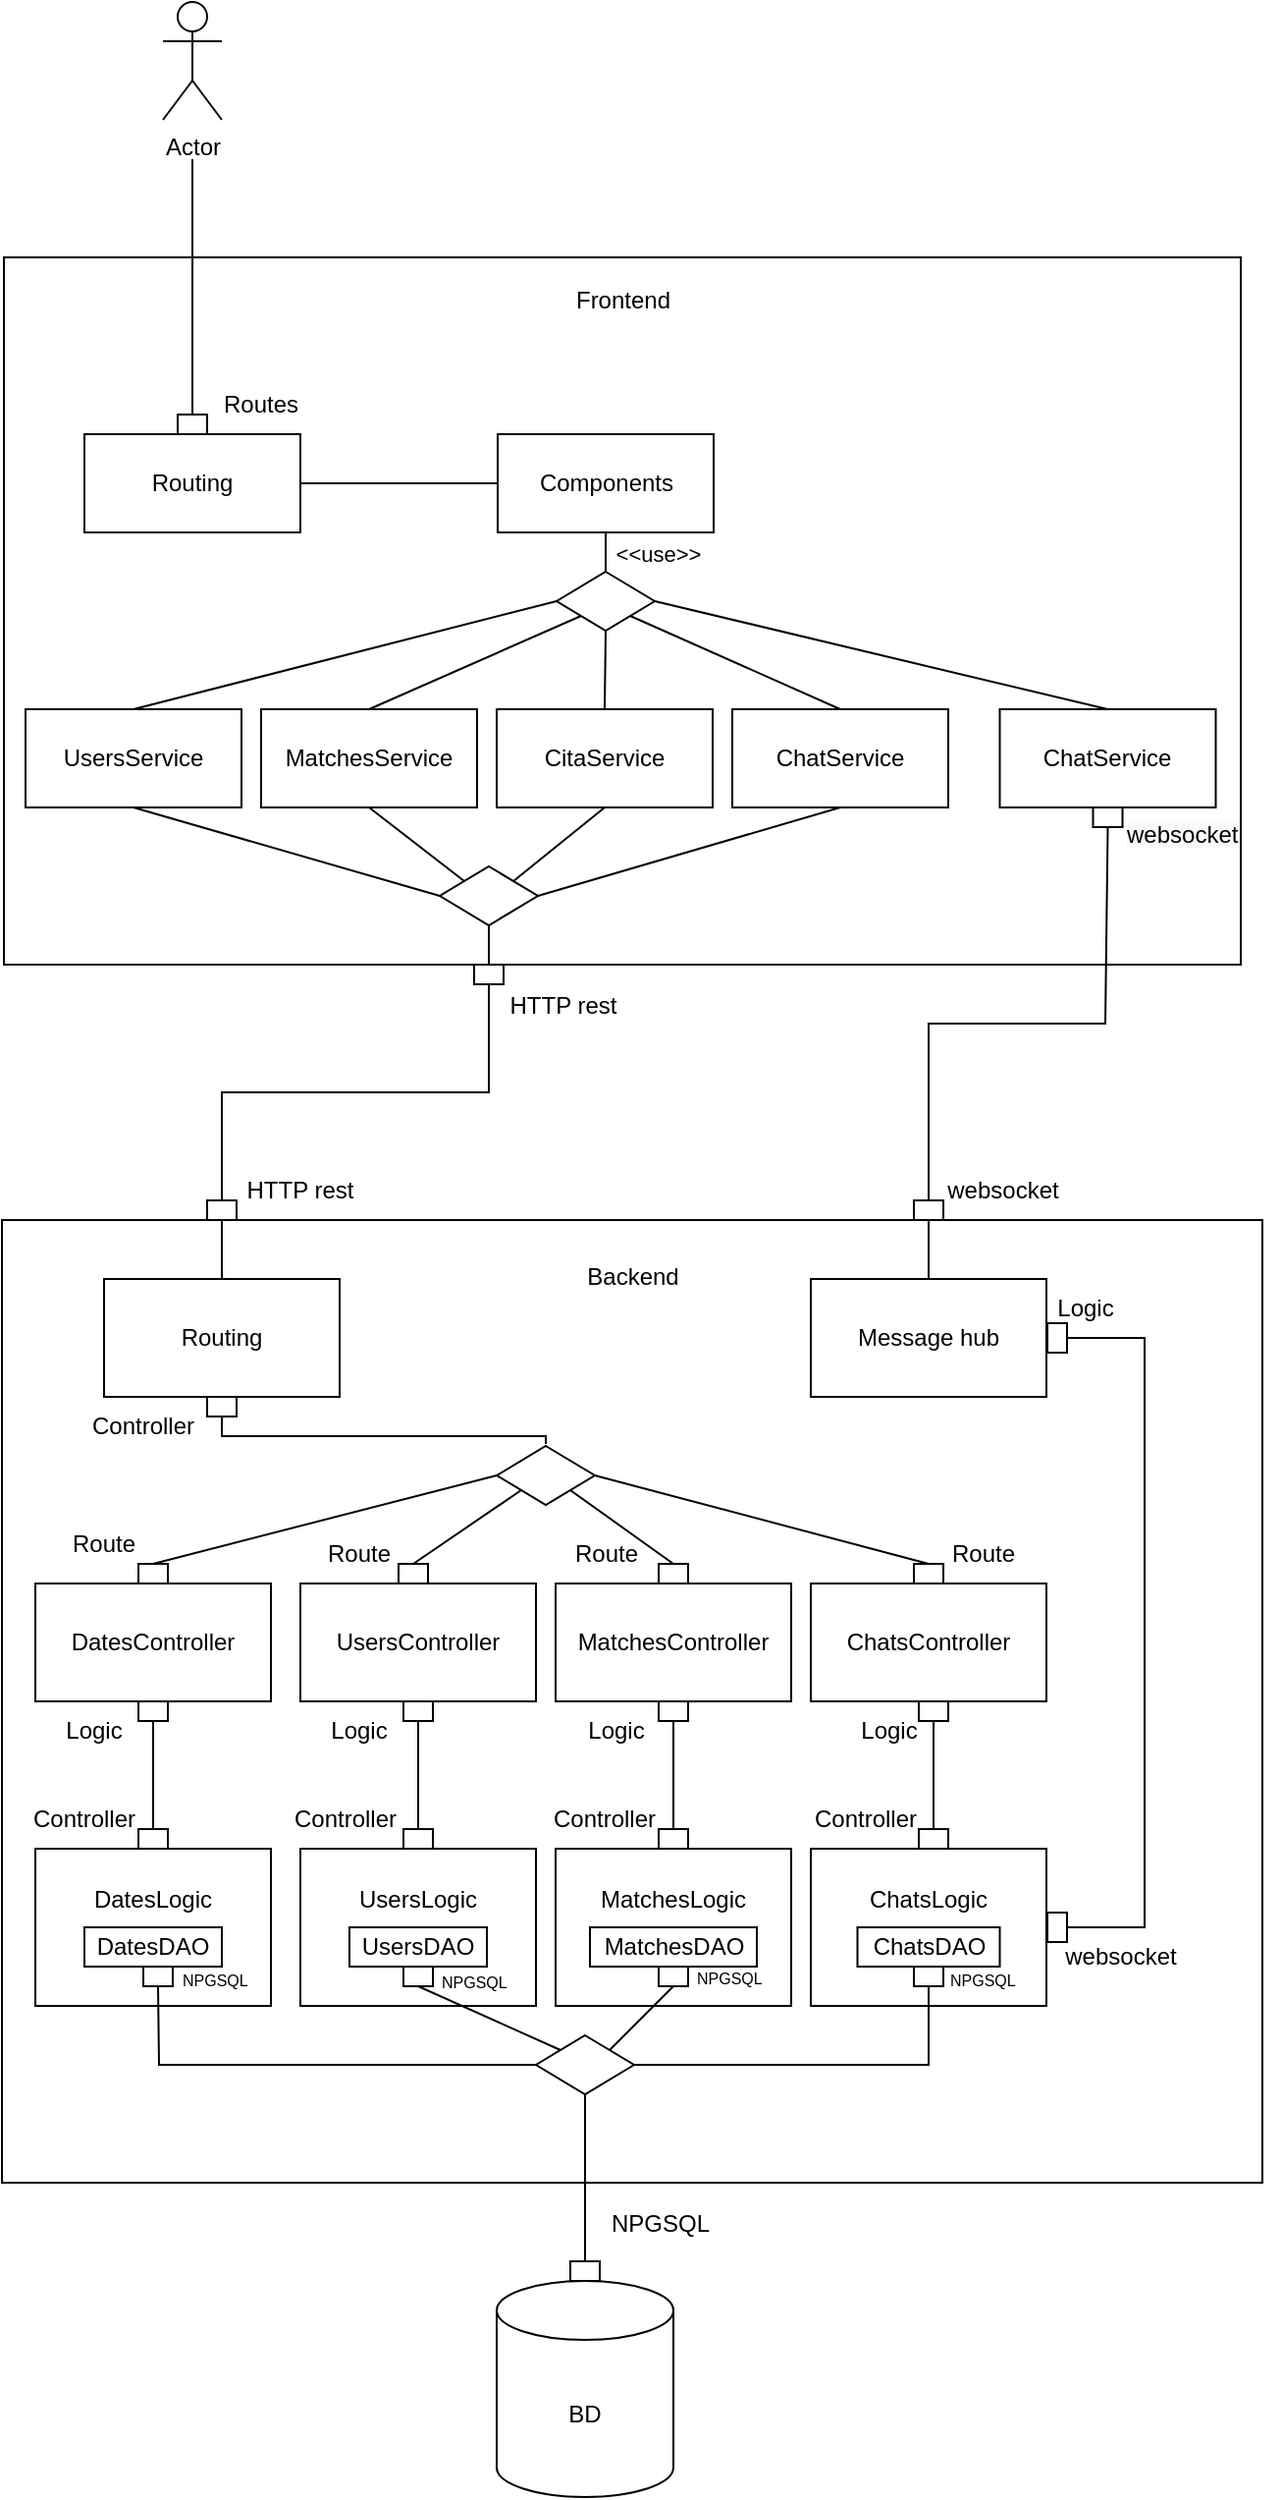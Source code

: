 <mxfile version="17.4.6" type="google"><diagram id="PUWHEjP9y9AV_EEe-SGt" name="Page-1"><mxGraphModel grid="1" page="1" gridSize="10" guides="1" tooltips="1" connect="1" arrows="1" fold="1" pageScale="1" pageWidth="827" pageHeight="1169" math="0" shadow="0"><root><mxCell id="0"/><mxCell id="1" parent="0"/><mxCell id="z2Ba59Gs9ii1Df-LkNch-4" value="Frontend&lt;br&gt;&lt;br&gt;&lt;br&gt;&lt;br&gt;&lt;br&gt;&lt;br&gt;&lt;br&gt;&lt;br&gt;&lt;br&gt;&lt;br&gt;&lt;br&gt;&lt;br&gt;&lt;br&gt;&lt;br&gt;&lt;br&gt;&lt;br&gt;&lt;br&gt;&lt;br&gt;&lt;br&gt;&lt;br&gt;&lt;br&gt;&lt;br&gt;&lt;br&gt;" style="html=1;" vertex="1" parent="1"><mxGeometry x="99" y="40" width="630" height="360" as="geometry"/></mxCell><mxCell id="z2Ba59Gs9ii1Df-LkNch-2" value="Backend&lt;br&gt;&lt;br&gt;&lt;br&gt;&lt;br&gt;&lt;br&gt;&lt;br&gt;&lt;br&gt;&lt;br&gt;&lt;br&gt;&lt;br&gt;&lt;br&gt;&lt;br&gt;&lt;br&gt;&lt;br&gt;&lt;br&gt;&lt;br&gt;&lt;br&gt;&lt;br&gt;&lt;br&gt;&lt;br&gt;&lt;br&gt;&lt;br&gt;&lt;br&gt;&lt;br&gt;&lt;br&gt;&lt;br&gt;&lt;br&gt;&lt;br&gt;&lt;br&gt;&lt;br&gt;&lt;br&gt;" style="html=1;" vertex="1" parent="1"><mxGeometry x="98" y="530" width="642" height="490" as="geometry"/></mxCell><mxCell id="z2Ba59Gs9ii1Df-LkNch-5" value="DatesController" style="rounded=0;whiteSpace=wrap;html=1;" vertex="1" parent="1"><mxGeometry x="115" y="715" width="120" height="60" as="geometry"/></mxCell><mxCell id="z2Ba59Gs9ii1Df-LkNch-6" value="UsersController" style="rounded=0;whiteSpace=wrap;html=1;" vertex="1" parent="1"><mxGeometry x="250" y="715" width="120" height="60" as="geometry"/></mxCell><mxCell id="z2Ba59Gs9ii1Df-LkNch-7" value="MatchesController" style="rounded=0;whiteSpace=wrap;html=1;" vertex="1" parent="1"><mxGeometry x="380" y="715" width="120" height="60" as="geometry"/></mxCell><mxCell id="z2Ba59Gs9ii1Df-LkNch-8" value="ChatsController" style="rounded=0;whiteSpace=wrap;html=1;" vertex="1" parent="1"><mxGeometry x="510" y="715" width="120" height="60" as="geometry"/></mxCell><mxCell id="YJ-FNMbuZk4QOOz9-t6E-5" style="edgeStyle=orthogonalEdgeStyle;rounded=0;orthogonalLoop=1;jettySize=auto;html=1;exitX=0.5;exitY=0;exitDx=0;exitDy=0;entryX=0.5;entryY=1;entryDx=0;entryDy=0;endArrow=none;endFill=0;" edge="1" parent="1"><mxGeometry relative="1" as="geometry"><mxPoint x="375" y="644" as="sourcePoint"/><mxPoint x="210" y="629" as="targetPoint"/><Array as="points"><mxPoint x="375" y="640"/><mxPoint x="210" y="640"/></Array></mxGeometry></mxCell><mxCell id="z2Ba59Gs9ii1Df-LkNch-9" value="" style="rhombus;whiteSpace=wrap;html=1;" vertex="1" parent="1"><mxGeometry x="350" y="645" width="50" height="30" as="geometry"/></mxCell><mxCell id="z2Ba59Gs9ii1Df-LkNch-10" value="Routing" style="rounded=0;whiteSpace=wrap;html=1;" vertex="1" parent="1"><mxGeometry x="150" y="560" width="120" height="60" as="geometry"/></mxCell><mxCell id="z2Ba59Gs9ii1Df-LkNch-11" value="" style="endArrow=none;html=1;rounded=0;entryX=0.5;entryY=0;entryDx=0;entryDy=0;" edge="1" parent="1" target="z2Ba59Gs9ii1Df-LkNch-10"><mxGeometry width="50" height="50" relative="1" as="geometry"><mxPoint x="210" y="560" as="sourcePoint"/><mxPoint x="160" y="690" as="targetPoint"/></mxGeometry></mxCell><mxCell id="z2Ba59Gs9ii1Df-LkNch-13" value="" style="endArrow=none;html=1;rounded=0;exitX=0;exitY=0.5;exitDx=0;exitDy=0;entryX=0.5;entryY=0;entryDx=0;entryDy=0;startArrow=none;" edge="1" parent="1" source="YJ-FNMbuZk4QOOz9-t6E-6" target="z2Ba59Gs9ii1Df-LkNch-5"><mxGeometry width="50" height="50" relative="1" as="geometry"><mxPoint x="210" y="690" as="sourcePoint"/><mxPoint x="260" y="640" as="targetPoint"/></mxGeometry></mxCell><mxCell id="z2Ba59Gs9ii1Df-LkNch-14" value="" style="endArrow=none;html=1;rounded=0;entryX=0;entryY=1;entryDx=0;entryDy=0;exitX=0.5;exitY=0;exitDx=0;exitDy=0;startArrow=none;" edge="1" parent="1" source="YJ-FNMbuZk4QOOz9-t6E-8" target="z2Ba59Gs9ii1Df-LkNch-9"><mxGeometry width="50" height="50" relative="1" as="geometry"><mxPoint x="210" y="690" as="sourcePoint"/><mxPoint x="260" y="640" as="targetPoint"/></mxGeometry></mxCell><mxCell id="z2Ba59Gs9ii1Df-LkNch-15" value="" style="endArrow=none;html=1;rounded=0;exitX=1;exitY=1;exitDx=0;exitDy=0;entryX=0.5;entryY=0;entryDx=0;entryDy=0;startArrow=none;" edge="1" parent="1" source="YJ-FNMbuZk4QOOz9-t6E-10" target="z2Ba59Gs9ii1Df-LkNch-7"><mxGeometry width="50" height="50" relative="1" as="geometry"><mxPoint x="210" y="690" as="sourcePoint"/><mxPoint x="260" y="640" as="targetPoint"/></mxGeometry></mxCell><mxCell id="z2Ba59Gs9ii1Df-LkNch-16" value="" style="endArrow=none;html=1;rounded=0;exitX=1;exitY=0.5;exitDx=0;exitDy=0;entryX=0.5;entryY=0;entryDx=0;entryDy=0;startArrow=none;" edge="1" parent="1" source="YJ-FNMbuZk4QOOz9-t6E-12" target="z2Ba59Gs9ii1Df-LkNch-8"><mxGeometry width="50" height="50" relative="1" as="geometry"><mxPoint x="220" y="685" as="sourcePoint"/><mxPoint x="440" y="725" as="targetPoint"/></mxGeometry></mxCell><mxCell id="z2Ba59Gs9ii1Df-LkNch-17" value="DatesLogic&lt;br&gt;&lt;br&gt;&lt;br&gt;" style="rounded=0;whiteSpace=wrap;html=1;" vertex="1" parent="1"><mxGeometry x="115" y="850" width="120" height="80" as="geometry"/></mxCell><mxCell id="z2Ba59Gs9ii1Df-LkNch-18" value="UsersLogic&lt;br&gt;&lt;br&gt;&lt;br&gt;" style="rounded=0;whiteSpace=wrap;html=1;" vertex="1" parent="1"><mxGeometry x="250" y="850" width="120" height="80" as="geometry"/></mxCell><mxCell id="z2Ba59Gs9ii1Df-LkNch-19" value="MatchesLogic&lt;br&gt;&lt;br&gt;&lt;br&gt;" style="rounded=0;whiteSpace=wrap;html=1;" vertex="1" parent="1"><mxGeometry x="380" y="850" width="120" height="80" as="geometry"/></mxCell><mxCell id="z2Ba59Gs9ii1Df-LkNch-20" value="ChatsLogic&lt;br&gt;&lt;br&gt;&lt;br&gt;" style="rounded=0;whiteSpace=wrap;html=1;" vertex="1" parent="1"><mxGeometry x="510" y="850" width="120" height="80" as="geometry"/></mxCell><mxCell id="z2Ba59Gs9ii1Df-LkNch-21" value="" style="endArrow=none;html=1;rounded=0;exitX=0.5;exitY=1;exitDx=0;exitDy=0;entryX=0.5;entryY=0;entryDx=0;entryDy=0;startArrow=none;" edge="1" parent="1" source="YJ-FNMbuZk4QOOz9-t6E-22" target="z2Ba59Gs9ii1Df-LkNch-17"><mxGeometry width="50" height="50" relative="1" as="geometry"><mxPoint x="450" y="800" as="sourcePoint"/><mxPoint x="500" y="750" as="targetPoint"/></mxGeometry></mxCell><mxCell id="z2Ba59Gs9ii1Df-LkNch-22" value="" style="endArrow=none;html=1;rounded=0;exitX=0.5;exitY=1;exitDx=0;exitDy=0;entryX=0.5;entryY=0;entryDx=0;entryDy=0;startArrow=none;" edge="1" parent="1" source="YJ-FNMbuZk4QOOz9-t6E-24" target="z2Ba59Gs9ii1Df-LkNch-18"><mxGeometry width="50" height="50" relative="1" as="geometry"><mxPoint x="180" y="785" as="sourcePoint"/><mxPoint x="180" y="880" as="targetPoint"/></mxGeometry></mxCell><mxCell id="z2Ba59Gs9ii1Df-LkNch-24" value="" style="endArrow=none;html=1;rounded=0;exitX=0.5;exitY=1;exitDx=0;exitDy=0;entryX=0.5;entryY=0;entryDx=0;entryDy=0;startArrow=none;" edge="1" parent="1" source="YJ-FNMbuZk4QOOz9-t6E-26" target="z2Ba59Gs9ii1Df-LkNch-19"><mxGeometry width="50" height="50" relative="1" as="geometry"><mxPoint x="310" y="785" as="sourcePoint"/><mxPoint x="310" y="880" as="targetPoint"/></mxGeometry></mxCell><mxCell id="z2Ba59Gs9ii1Df-LkNch-25" value="" style="endArrow=none;html=1;rounded=0;exitX=0.5;exitY=1;exitDx=0;exitDy=0;entryX=0.5;entryY=0;entryDx=0;entryDy=0;startArrow=none;" edge="1" parent="1" source="YJ-FNMbuZk4QOOz9-t6E-30" target="z2Ba59Gs9ii1Df-LkNch-20"><mxGeometry width="50" height="50" relative="1" as="geometry"><mxPoint x="440" y="785" as="sourcePoint"/><mxPoint x="440" y="880" as="targetPoint"/></mxGeometry></mxCell><mxCell id="z2Ba59Gs9ii1Df-LkNch-26" value="BD" style="shape=cylinder3;whiteSpace=wrap;html=1;boundedLbl=1;backgroundOutline=1;size=15;" vertex="1" parent="1"><mxGeometry x="350" y="1070" width="90" height="110" as="geometry"/></mxCell><mxCell id="z2Ba59Gs9ii1Df-LkNch-30" value="" style="endArrow=none;html=1;rounded=0;entryX=0.5;entryY=1;entryDx=0;entryDy=0;exitX=0;exitY=0.5;exitDx=0;exitDy=0;startArrow=none;" edge="1" parent="1" source="F4ws8XUPcWC3uvdD_z5C-2" target="z2Ba59Gs9ii1Df-LkNch-36"><mxGeometry width="50" height="50" relative="1" as="geometry"><mxPoint x="395" y="980" as="sourcePoint"/><mxPoint x="400" y="970" as="targetPoint"/><Array as="points"/></mxGeometry></mxCell><mxCell id="z2Ba59Gs9ii1Df-LkNch-31" value="" style="endArrow=none;html=1;rounded=0;exitX=0.5;exitY=1;exitDx=0;exitDy=0;entryX=0;entryY=0;entryDx=0;entryDy=0;startArrow=none;" edge="1" parent="1" source="F4ws8XUPcWC3uvdD_z5C-4" target="z2Ba59Gs9ii1Df-LkNch-44"><mxGeometry width="50" height="50" relative="1" as="geometry"><mxPoint x="350" y="1050" as="sourcePoint"/><mxPoint x="310" y="960" as="targetPoint"/></mxGeometry></mxCell><mxCell id="z2Ba59Gs9ii1Df-LkNch-32" value="" style="endArrow=none;html=1;rounded=0;exitX=0.5;exitY=1;exitDx=0;exitDy=0;startArrow=none;" edge="1" parent="1" source="F4ws8XUPcWC3uvdD_z5C-8"><mxGeometry width="50" height="50" relative="1" as="geometry"><mxPoint x="320" y="920" as="sourcePoint"/><mxPoint x="395" y="960" as="targetPoint"/><Array as="points"><mxPoint x="570" y="960"/><mxPoint x="395" y="960"/></Array></mxGeometry></mxCell><mxCell id="z2Ba59Gs9ii1Df-LkNch-33" value="" style="endArrow=none;html=1;rounded=0;exitX=0.5;exitY=1;exitDx=0;exitDy=0;entryX=1;entryY=0;entryDx=0;entryDy=0;startArrow=none;" edge="1" parent="1" source="F4ws8XUPcWC3uvdD_z5C-6" target="z2Ba59Gs9ii1Df-LkNch-44"><mxGeometry width="50" height="50" relative="1" as="geometry"><mxPoint x="320" y="920" as="sourcePoint"/><mxPoint x="440" y="960" as="targetPoint"/></mxGeometry></mxCell><mxCell id="z2Ba59Gs9ii1Df-LkNch-34" value="NPGSQL" style="text;strokeColor=none;fillColor=none;align=left;verticalAlign=middle;spacingLeft=4;spacingRight=4;overflow=hidden;points=[[0,0.5],[1,0.5]];portConstraint=eastwest;rotatable=0;" vertex="1" parent="1"><mxGeometry x="402.5" y="1025" width="65" height="30" as="geometry"/></mxCell><mxCell id="z2Ba59Gs9ii1Df-LkNch-35" value="HTTP rest" style="text;html=1;strokeColor=none;fillColor=none;align=center;verticalAlign=middle;whiteSpace=wrap;rounded=0;" vertex="1" parent="1"><mxGeometry x="220" y="500" width="60" height="30" as="geometry"/></mxCell><mxCell id="z2Ba59Gs9ii1Df-LkNch-36" value="DatesDAO" style="rounded=0;whiteSpace=wrap;html=1;" vertex="1" parent="1"><mxGeometry x="140" y="890" width="70" height="20" as="geometry"/></mxCell><mxCell id="z2Ba59Gs9ii1Df-LkNch-37" value="UsersDAO" style="rounded=0;whiteSpace=wrap;html=1;" vertex="1" parent="1"><mxGeometry x="275" y="890" width="70" height="20" as="geometry"/></mxCell><mxCell id="z2Ba59Gs9ii1Df-LkNch-38" value="MatchesDAO" style="rounded=0;whiteSpace=wrap;html=1;" vertex="1" parent="1"><mxGeometry x="397.5" y="890" width="85" height="20" as="geometry"/></mxCell><mxCell id="z2Ba59Gs9ii1Df-LkNch-39" value="ChatsDAO" style="rounded=0;whiteSpace=wrap;html=1;" vertex="1" parent="1"><mxGeometry x="533.75" y="890" width="72.5" height="20" as="geometry"/></mxCell><mxCell id="z2Ba59Gs9ii1Df-LkNch-44" value="" style="rhombus;whiteSpace=wrap;html=1;" vertex="1" parent="1"><mxGeometry x="370" y="945" width="50" height="30" as="geometry"/></mxCell><mxCell id="YJ-FNMbuZk4QOOz9-t6E-1" value="" style="rounded=0;whiteSpace=wrap;html=1;" vertex="1" parent="1"><mxGeometry x="202.5" y="620" width="15" height="10" as="geometry"/></mxCell><mxCell id="z2Ba59Gs9ii1Df-LkNch-41" value="Message hub" style="rounded=0;whiteSpace=wrap;html=1;" vertex="1" parent="1"><mxGeometry x="510" y="560" width="120" height="60" as="geometry"/></mxCell><mxCell id="YJ-FNMbuZk4QOOz9-t6E-7" value="" style="endArrow=none;html=1;rounded=0;exitX=0;exitY=0.5;exitDx=0;exitDy=0;entryX=0.5;entryY=0;entryDx=0;entryDy=0;" edge="1" parent="1" source="z2Ba59Gs9ii1Df-LkNch-9" target="YJ-FNMbuZk4QOOz9-t6E-6"><mxGeometry width="50" height="50" relative="1" as="geometry"><mxPoint x="185" y="660" as="sourcePoint"/><mxPoint x="175" y="715" as="targetPoint"/></mxGeometry></mxCell><mxCell id="YJ-FNMbuZk4QOOz9-t6E-32" style="edgeStyle=orthogonalEdgeStyle;rounded=0;orthogonalLoop=1;jettySize=auto;html=1;exitX=1;exitY=0.5;exitDx=0;exitDy=0;endArrow=none;endFill=0;entryX=0.5;entryY=0;entryDx=0;entryDy=0;startArrow=none;" edge="1" parent="1" source="F4ws8XUPcWC3uvdD_z5C-10" target="YJ-FNMbuZk4QOOz9-t6E-33"><mxGeometry relative="1" as="geometry"><mxPoint x="470" y="840" as="targetPoint"/><Array as="points"><mxPoint x="680" y="590"/><mxPoint x="680" y="890"/></Array></mxGeometry></mxCell><mxCell id="YJ-FNMbuZk4QOOz9-t6E-8" value="" style="rounded=0;whiteSpace=wrap;html=1;" vertex="1" parent="1"><mxGeometry x="300" y="705" width="15" height="10" as="geometry"/></mxCell><mxCell id="YJ-FNMbuZk4QOOz9-t6E-9" value="" style="endArrow=none;html=1;rounded=0;entryX=0.5;entryY=1;entryDx=0;entryDy=0;exitX=0.5;exitY=0;exitDx=0;exitDy=0;" edge="1" parent="1" source="z2Ba59Gs9ii1Df-LkNch-6" target="YJ-FNMbuZk4QOOz9-t6E-8"><mxGeometry width="50" height="50" relative="1" as="geometry"><mxPoint x="310" y="715" as="sourcePoint"/><mxPoint x="210" y="675" as="targetPoint"/></mxGeometry></mxCell><mxCell id="YJ-FNMbuZk4QOOz9-t6E-6" value="" style="rounded=0;whiteSpace=wrap;html=1;" vertex="1" parent="1"><mxGeometry x="167.5" y="705" width="15" height="10" as="geometry"/></mxCell><mxCell id="YJ-FNMbuZk4QOOz9-t6E-11" value="" style="endArrow=none;html=1;rounded=0;exitX=1;exitY=1;exitDx=0;exitDy=0;entryX=0.5;entryY=0;entryDx=0;entryDy=0;" edge="1" parent="1" source="z2Ba59Gs9ii1Df-LkNch-9" target="YJ-FNMbuZk4QOOz9-t6E-10"><mxGeometry width="50" height="50" relative="1" as="geometry"><mxPoint x="222.5" y="667.5" as="sourcePoint"/><mxPoint x="440" y="715" as="targetPoint"/></mxGeometry></mxCell><mxCell id="YJ-FNMbuZk4QOOz9-t6E-12" value="" style="rounded=0;whiteSpace=wrap;html=1;" vertex="1" parent="1"><mxGeometry x="562.5" y="705" width="15" height="10" as="geometry"/></mxCell><mxCell id="YJ-FNMbuZk4QOOz9-t6E-13" value="" style="endArrow=none;html=1;rounded=0;exitX=1;exitY=0.5;exitDx=0;exitDy=0;entryX=0.5;entryY=0;entryDx=0;entryDy=0;" edge="1" parent="1" source="z2Ba59Gs9ii1Df-LkNch-9" target="YJ-FNMbuZk4QOOz9-t6E-12"><mxGeometry width="50" height="50" relative="1" as="geometry"><mxPoint x="235" y="660" as="sourcePoint"/><mxPoint x="570" y="715" as="targetPoint"/></mxGeometry></mxCell><mxCell id="YJ-FNMbuZk4QOOz9-t6E-10" value="" style="rounded=0;whiteSpace=wrap;html=1;" vertex="1" parent="1"><mxGeometry x="432.5" y="705" width="15" height="10" as="geometry"/></mxCell><mxCell id="YJ-FNMbuZk4QOOz9-t6E-14" value="" style="rounded=0;whiteSpace=wrap;html=1;" vertex="1" parent="1"><mxGeometry x="167.5" y="775" width="15" height="10" as="geometry"/></mxCell><mxCell id="YJ-FNMbuZk4QOOz9-t6E-15" value="" style="endArrow=none;html=1;rounded=0;exitX=0.5;exitY=1;exitDx=0;exitDy=0;entryX=0.5;entryY=0;entryDx=0;entryDy=0;" edge="1" parent="1" source="z2Ba59Gs9ii1Df-LkNch-5" target="YJ-FNMbuZk4QOOz9-t6E-14"><mxGeometry width="50" height="50" relative="1" as="geometry"><mxPoint x="175" y="775" as="sourcePoint"/><mxPoint x="175" y="850" as="targetPoint"/></mxGeometry></mxCell><mxCell id="YJ-FNMbuZk4QOOz9-t6E-16" value="" style="rounded=0;whiteSpace=wrap;html=1;" vertex="1" parent="1"><mxGeometry x="302.5" y="775" width="15" height="10" as="geometry"/></mxCell><mxCell id="YJ-FNMbuZk4QOOz9-t6E-17" value="" style="endArrow=none;html=1;rounded=0;exitX=0.5;exitY=1;exitDx=0;exitDy=0;entryX=0.5;entryY=0;entryDx=0;entryDy=0;" edge="1" parent="1" source="z2Ba59Gs9ii1Df-LkNch-6" target="YJ-FNMbuZk4QOOz9-t6E-16"><mxGeometry width="50" height="50" relative="1" as="geometry"><mxPoint x="310" y="775" as="sourcePoint"/><mxPoint x="310" y="850" as="targetPoint"/></mxGeometry></mxCell><mxCell id="YJ-FNMbuZk4QOOz9-t6E-18" value="" style="rounded=0;whiteSpace=wrap;html=1;" vertex="1" parent="1"><mxGeometry x="432.5" y="775" width="15" height="10" as="geometry"/></mxCell><mxCell id="YJ-FNMbuZk4QOOz9-t6E-19" value="" style="endArrow=none;html=1;rounded=0;exitX=0.5;exitY=1;exitDx=0;exitDy=0;entryX=0.5;entryY=0;entryDx=0;entryDy=0;" edge="1" parent="1" source="z2Ba59Gs9ii1Df-LkNch-7" target="YJ-FNMbuZk4QOOz9-t6E-18"><mxGeometry width="50" height="50" relative="1" as="geometry"><mxPoint x="440" y="775" as="sourcePoint"/><mxPoint x="440" y="850" as="targetPoint"/></mxGeometry></mxCell><mxCell id="YJ-FNMbuZk4QOOz9-t6E-20" value="" style="rounded=0;whiteSpace=wrap;html=1;" vertex="1" parent="1"><mxGeometry x="565" y="775" width="15" height="10" as="geometry"/></mxCell><mxCell id="YJ-FNMbuZk4QOOz9-t6E-21" value="" style="endArrow=none;html=1;rounded=0;exitX=0.5;exitY=1;exitDx=0;exitDy=0;entryX=0.5;entryY=0;entryDx=0;entryDy=0;" edge="1" parent="1" source="z2Ba59Gs9ii1Df-LkNch-8" target="YJ-FNMbuZk4QOOz9-t6E-20"><mxGeometry width="50" height="50" relative="1" as="geometry"><mxPoint x="570" y="775" as="sourcePoint"/><mxPoint x="570" y="850" as="targetPoint"/></mxGeometry></mxCell><mxCell id="YJ-FNMbuZk4QOOz9-t6E-26" value="" style="rounded=0;whiteSpace=wrap;html=1;" vertex="1" parent="1"><mxGeometry x="432.5" y="840" width="15" height="10" as="geometry"/></mxCell><mxCell id="YJ-FNMbuZk4QOOz9-t6E-24" value="" style="rounded=0;whiteSpace=wrap;html=1;" vertex="1" parent="1"><mxGeometry x="302.5" y="840" width="15" height="10" as="geometry"/></mxCell><mxCell id="YJ-FNMbuZk4QOOz9-t6E-25" value="" style="endArrow=none;html=1;rounded=0;exitX=0.5;exitY=1;exitDx=0;exitDy=0;entryX=0.5;entryY=0;entryDx=0;entryDy=0;startArrow=none;" edge="1" parent="1" source="YJ-FNMbuZk4QOOz9-t6E-16" target="YJ-FNMbuZk4QOOz9-t6E-24"><mxGeometry width="50" height="50" relative="1" as="geometry"><mxPoint x="310" y="785" as="sourcePoint"/><mxPoint x="310" y="850" as="targetPoint"/></mxGeometry></mxCell><mxCell id="YJ-FNMbuZk4QOOz9-t6E-29" value="" style="endArrow=none;html=1;rounded=0;exitX=0.5;exitY=1;exitDx=0;exitDy=0;entryX=0.5;entryY=0;entryDx=0;entryDy=0;startArrow=none;" edge="1" parent="1" source="YJ-FNMbuZk4QOOz9-t6E-18" target="YJ-FNMbuZk4QOOz9-t6E-26"><mxGeometry width="50" height="50" relative="1" as="geometry"><mxPoint x="440" y="785" as="sourcePoint"/><mxPoint x="440" y="850" as="targetPoint"/></mxGeometry></mxCell><mxCell id="YJ-FNMbuZk4QOOz9-t6E-30" value="" style="rounded=0;whiteSpace=wrap;html=1;" vertex="1" parent="1"><mxGeometry x="565" y="840" width="15" height="10" as="geometry"/></mxCell><mxCell id="YJ-FNMbuZk4QOOz9-t6E-31" value="" style="endArrow=none;html=1;rounded=0;exitX=0.5;exitY=1;exitDx=0;exitDy=0;entryX=0.5;entryY=0;entryDx=0;entryDy=0;startArrow=none;" edge="1" parent="1" source="YJ-FNMbuZk4QOOz9-t6E-20" target="YJ-FNMbuZk4QOOz9-t6E-30"><mxGeometry width="50" height="50" relative="1" as="geometry"><mxPoint x="570" y="785" as="sourcePoint"/><mxPoint x="570" y="850" as="targetPoint"/></mxGeometry></mxCell><mxCell id="YJ-FNMbuZk4QOOz9-t6E-22" value="" style="rounded=0;whiteSpace=wrap;html=1;" vertex="1" parent="1"><mxGeometry x="167.5" y="840" width="15" height="10" as="geometry"/></mxCell><mxCell id="v0YQll6XvFo8WBB_S5Jj-10" style="edgeStyle=orthogonalEdgeStyle;rounded=0;orthogonalLoop=1;jettySize=auto;html=1;exitX=0.5;exitY=1;exitDx=0;exitDy=0;entryX=0.5;entryY=0;entryDx=0;entryDy=0;entryPerimeter=0;endArrow=none;endFill=0;startArrow=none;" edge="1" parent="1" source="F4ws8XUPcWC3uvdD_z5C-13" target="z2Ba59Gs9ii1Df-LkNch-26"><mxGeometry relative="1" as="geometry"><Array as="points"/></mxGeometry></mxCell><mxCell id="YJ-FNMbuZk4QOOz9-t6E-33" value="" style="rounded=0;whiteSpace=wrap;html=1;rotation=90;" vertex="1" parent="1"><mxGeometry x="628" y="885" width="15" height="10" as="geometry"/></mxCell><mxCell id="z2Ba59Gs9ii1Df-LkNch-43" value="" style="endArrow=none;html=1;rounded=0;entryX=0.5;entryY=0;entryDx=0;entryDy=0;exitX=0.5;exitY=1;exitDx=0;exitDy=0;startArrow=none;" edge="1" parent="1" source="F4ws8XUPcWC3uvdD_z5C-18" target="z2Ba59Gs9ii1Df-LkNch-41"><mxGeometry width="50" height="50" relative="1" as="geometry"><mxPoint x="570" y="420" as="sourcePoint"/><mxPoint x="220" y="440" as="targetPoint"/></mxGeometry></mxCell><mxCell id="v0YQll6XvFo8WBB_S5Jj-9" style="edgeStyle=orthogonalEdgeStyle;rounded=0;orthogonalLoop=1;jettySize=auto;html=1;exitX=0.5;exitY=1;exitDx=0;exitDy=0;entryX=0.5;entryY=0;entryDx=0;entryDy=0;endArrow=none;endFill=0;" edge="1" parent="1" source="z2Ba59Gs9ii1Df-LkNch-44" target="F4ws8XUPcWC3uvdD_z5C-13"><mxGeometry relative="1" as="geometry"><mxPoint x="395" y="1020" as="targetPoint"/></mxGeometry></mxCell><mxCell id="YJ-FNMbuZk4QOOz9-t6E-23" value="" style="endArrow=none;html=1;rounded=0;exitX=0.5;exitY=1;exitDx=0;exitDy=0;entryX=0.5;entryY=0;entryDx=0;entryDy=0;startArrow=none;" edge="1" parent="1" source="YJ-FNMbuZk4QOOz9-t6E-14" target="YJ-FNMbuZk4QOOz9-t6E-22"><mxGeometry width="50" height="50" relative="1" as="geometry"><mxPoint x="175" y="785" as="sourcePoint"/><mxPoint x="175" y="850" as="targetPoint"/></mxGeometry></mxCell><mxCell id="z2Ba59Gs9ii1Df-LkNch-49" value="websocket" style="text;html=1;strokeColor=none;fillColor=none;align=center;verticalAlign=middle;whiteSpace=wrap;rounded=0;" vertex="1" parent="1"><mxGeometry x="577.5" y="500" width="60" height="30" as="geometry"/></mxCell><mxCell id="F4ws8XUPcWC3uvdD_z5C-2" value="" style="rounded=0;whiteSpace=wrap;html=1;" vertex="1" parent="1"><mxGeometry x="170" y="910" width="15" height="10" as="geometry"/></mxCell><mxCell id="z2Ba59Gs9ii1Df-LkNch-51" value="ChatService" style="rounded=0;whiteSpace=wrap;html=1;" vertex="1" parent="1"><mxGeometry x="606.25" y="270" width="110" height="50" as="geometry"/></mxCell><mxCell id="F4ws8XUPcWC3uvdD_z5C-3" value="" style="endArrow=none;html=1;rounded=0;entryX=0.5;entryY=1;entryDx=0;entryDy=0;exitX=0;exitY=0.5;exitDx=0;exitDy=0;" edge="1" parent="1" source="z2Ba59Gs9ii1Df-LkNch-44" target="F4ws8XUPcWC3uvdD_z5C-2"><mxGeometry width="50" height="50" relative="1" as="geometry"><mxPoint x="370" y="960" as="sourcePoint"/><mxPoint x="175" y="910" as="targetPoint"/><Array as="points"><mxPoint x="340" y="960"/><mxPoint x="178" y="960"/></Array></mxGeometry></mxCell><mxCell id="z2Ba59Gs9ii1Df-LkNch-52" value="UsersService" style="rounded=0;whiteSpace=wrap;html=1;" vertex="1" parent="1"><mxGeometry x="110" y="270" width="110" height="50" as="geometry"/></mxCell><mxCell id="F4ws8XUPcWC3uvdD_z5C-4" value="" style="rounded=0;whiteSpace=wrap;html=1;" vertex="1" parent="1"><mxGeometry x="302.5" y="910" width="15" height="10" as="geometry"/></mxCell><mxCell id="F4ws8XUPcWC3uvdD_z5C-5" value="" style="endArrow=none;html=1;rounded=0;exitX=0.5;exitY=1;exitDx=0;exitDy=0;entryX=0;entryY=0;entryDx=0;entryDy=0;" edge="1" parent="1" source="z2Ba59Gs9ii1Df-LkNch-37" target="F4ws8XUPcWC3uvdD_z5C-4"><mxGeometry width="50" height="50" relative="1" as="geometry"><mxPoint x="310" y="910" as="sourcePoint"/><mxPoint x="382.5" y="952.5" as="targetPoint"/></mxGeometry></mxCell><mxCell id="F4ws8XUPcWC3uvdD_z5C-6" value="" style="rounded=0;whiteSpace=wrap;html=1;" vertex="1" parent="1"><mxGeometry x="432.5" y="910" width="15" height="10" as="geometry"/></mxCell><mxCell id="F4ws8XUPcWC3uvdD_z5C-7" value="" style="endArrow=none;html=1;rounded=0;exitX=0.5;exitY=1;exitDx=0;exitDy=0;entryX=1;entryY=0;entryDx=0;entryDy=0;" edge="1" parent="1" source="z2Ba59Gs9ii1Df-LkNch-38" target="F4ws8XUPcWC3uvdD_z5C-6"><mxGeometry width="50" height="50" relative="1" as="geometry"><mxPoint x="440" y="910" as="sourcePoint"/><mxPoint x="407.5" y="952.5" as="targetPoint"/></mxGeometry></mxCell><mxCell id="F4ws8XUPcWC3uvdD_z5C-8" value="" style="rounded=0;whiteSpace=wrap;html=1;" vertex="1" parent="1"><mxGeometry x="562.5" y="910" width="15" height="10" as="geometry"/></mxCell><mxCell id="F4ws8XUPcWC3uvdD_z5C-9" value="" style="endArrow=none;html=1;rounded=0;exitX=0.5;exitY=1;exitDx=0;exitDy=0;" edge="1" parent="1" source="z2Ba59Gs9ii1Df-LkNch-39" target="F4ws8XUPcWC3uvdD_z5C-8"><mxGeometry width="50" height="50" relative="1" as="geometry"><mxPoint x="570" y="910" as="sourcePoint"/><mxPoint x="395" y="960" as="targetPoint"/><Array as="points"/></mxGeometry></mxCell><mxCell id="F4ws8XUPcWC3uvdD_z5C-10" value="" style="rounded=0;whiteSpace=wrap;html=1;rotation=-90;" vertex="1" parent="1"><mxGeometry x="628" y="585" width="15" height="10" as="geometry"/></mxCell><mxCell id="F4ws8XUPcWC3uvdD_z5C-12" value="" style="edgeStyle=orthogonalEdgeStyle;rounded=0;orthogonalLoop=1;jettySize=auto;html=1;exitX=1;exitY=0.5;exitDx=0;exitDy=0;endArrow=none;endFill=0;entryX=0.5;entryY=0;entryDx=0;entryDy=0;" edge="1" parent="1" source="z2Ba59Gs9ii1Df-LkNch-41" target="F4ws8XUPcWC3uvdD_z5C-10"><mxGeometry relative="1" as="geometry"><mxPoint x="640.5" y="890" as="targetPoint"/><Array as="points"/><mxPoint x="630" y="590" as="sourcePoint"/></mxGeometry></mxCell><mxCell id="F4ws8XUPcWC3uvdD_z5C-13" value="" style="rounded=0;whiteSpace=wrap;html=1;" vertex="1" parent="1"><mxGeometry x="387.5" y="1060" width="15" height="10" as="geometry"/></mxCell><mxCell id="F4ws8XUPcWC3uvdD_z5C-14" value="" style="edgeStyle=orthogonalEdgeStyle;rounded=0;orthogonalLoop=1;jettySize=auto;html=1;exitX=0.5;exitY=1;exitDx=0;exitDy=0;entryX=0.5;entryY=0;entryDx=0;entryDy=0;entryPerimeter=0;endArrow=none;endFill=0;" edge="1" parent="1" target="F4ws8XUPcWC3uvdD_z5C-13"><mxGeometry relative="1" as="geometry"><Array as="points"/><mxPoint x="395" y="1030" as="sourcePoint"/><mxPoint x="395" y="1070" as="targetPoint"/></mxGeometry></mxCell><mxCell id="F4ws8XUPcWC3uvdD_z5C-27" style="edgeStyle=orthogonalEdgeStyle;rounded=0;orthogonalLoop=1;jettySize=auto;html=1;exitX=0.5;exitY=0;exitDx=0;exitDy=0;entryX=0.5;entryY=1;entryDx=0;entryDy=0;endArrow=none;endFill=0;" edge="1" parent="1" source="F4ws8XUPcWC3uvdD_z5C-16" target="v0YQll6XvFo8WBB_S5Jj-12"><mxGeometry relative="1" as="geometry"/></mxCell><mxCell id="F4ws8XUPcWC3uvdD_z5C-16" value="" style="rounded=0;whiteSpace=wrap;html=1;" vertex="1" parent="1"><mxGeometry x="202.5" y="520" width="15" height="10" as="geometry"/></mxCell><mxCell id="F4ws8XUPcWC3uvdD_z5C-17" value="" style="endArrow=none;html=1;rounded=0;exitX=0.5;exitY=0;exitDx=0;exitDy=0;" edge="1" parent="1" source="z2Ba59Gs9ii1Df-LkNch-10" target="F4ws8XUPcWC3uvdD_z5C-16"><mxGeometry width="50" height="50" relative="1" as="geometry"><mxPoint x="210" y="560" as="sourcePoint"/><mxPoint x="210" y="430" as="targetPoint"/></mxGeometry></mxCell><mxCell id="F4ws8XUPcWC3uvdD_z5C-18" value="" style="rounded=0;whiteSpace=wrap;html=1;" vertex="1" parent="1"><mxGeometry x="562.5" y="520" width="15" height="10" as="geometry"/></mxCell><mxCell id="F4ws8XUPcWC3uvdD_z5C-19" value="" style="endArrow=none;html=1;rounded=0;entryX=0.5;entryY=0;entryDx=0;entryDy=0;exitX=0.5;exitY=1;exitDx=0;exitDy=0;startArrow=none;" edge="1" parent="1" source="F4ws8XUPcWC3uvdD_z5C-20" target="F4ws8XUPcWC3uvdD_z5C-18"><mxGeometry width="50" height="50" relative="1" as="geometry"><mxPoint x="570" y="320" as="sourcePoint"/><mxPoint x="570" y="560" as="targetPoint"/><Array as="points"><mxPoint x="660" y="430"/><mxPoint x="570" y="430"/></Array></mxGeometry></mxCell><mxCell id="F4ws8XUPcWC3uvdD_z5C-20" value="" style="rounded=0;whiteSpace=wrap;html=1;" vertex="1" parent="1"><mxGeometry x="653.75" y="320" width="15" height="10" as="geometry"/></mxCell><mxCell id="F4ws8XUPcWC3uvdD_z5C-21" value="" style="endArrow=none;html=1;rounded=0;entryX=0.5;entryY=0;entryDx=0;entryDy=0;exitX=0.5;exitY=1;exitDx=0;exitDy=0;" edge="1" parent="1" source="z2Ba59Gs9ii1Df-LkNch-51" target="F4ws8XUPcWC3uvdD_z5C-20"><mxGeometry width="50" height="50" relative="1" as="geometry"><mxPoint x="570" y="320" as="sourcePoint"/><mxPoint x="570" y="520" as="targetPoint"/></mxGeometry></mxCell><mxCell id="z2Ba59Gs9ii1Df-LkNch-57" value="Routing" style="rounded=0;whiteSpace=wrap;html=1;" vertex="1" parent="1"><mxGeometry x="140" y="130" width="110" height="50" as="geometry"/></mxCell><mxCell id="z2Ba59Gs9ii1Df-LkNch-60" value="Actor" style="shape=umlActor;verticalLabelPosition=bottom;verticalAlign=top;html=1;outlineConnect=0;" vertex="1" parent="1"><mxGeometry x="180" y="-90" width="30" height="60" as="geometry"/></mxCell><mxCell id="F4ws8XUPcWC3uvdD_z5C-23" value="" style="endArrow=none;html=1;rounded=0;exitX=0.5;exitY=0;exitDx=0;exitDy=0;startArrow=none;" edge="1" parent="1" source="z2Ba59Gs9ii1Df-LkNch-58"><mxGeometry width="50" height="50" relative="1" as="geometry"><mxPoint x="195" y="130" as="sourcePoint"/><mxPoint x="195" y="-10" as="targetPoint"/></mxGeometry></mxCell><mxCell id="z2Ba59Gs9ii1Df-LkNch-62" value="" style="endArrow=none;html=1;rounded=0;exitX=1;exitY=0.5;exitDx=0;exitDy=0;entryX=0;entryY=0.5;entryDx=0;entryDy=0;" edge="1" parent="1" source="z2Ba59Gs9ii1Df-LkNch-57" target="z2Ba59Gs9ii1Df-LkNch-64"><mxGeometry width="50" height="50" relative="1" as="geometry"><mxPoint x="310" y="170" as="sourcePoint"/><mxPoint x="287.5" y="155" as="targetPoint"/></mxGeometry></mxCell><mxCell id="z2Ba59Gs9ii1Df-LkNch-64" value="Components" style="rounded=0;whiteSpace=wrap;html=1;" vertex="1" parent="1"><mxGeometry x="350.5" y="130" width="110" height="50" as="geometry"/></mxCell><mxCell id="F4ws8XUPcWC3uvdD_z5C-24" value="" style="endArrow=none;html=1;rounded=0;exitX=0.5;exitY=0;exitDx=0;exitDy=0;" edge="1" parent="1" source="z2Ba59Gs9ii1Df-LkNch-57" target="z2Ba59Gs9ii1Df-LkNch-58"><mxGeometry width="50" height="50" relative="1" as="geometry"><mxPoint x="195" y="130" as="sourcePoint"/><mxPoint x="195" y="-10" as="targetPoint"/></mxGeometry></mxCell><mxCell id="z2Ba59Gs9ii1Df-LkNch-58" value="" style="rounded=0;whiteSpace=wrap;html=1;" vertex="1" parent="1"><mxGeometry x="187.5" y="120" width="15" height="10" as="geometry"/></mxCell><mxCell id="z2Ba59Gs9ii1Df-LkNch-65" value="MatchesService" style="rounded=0;whiteSpace=wrap;html=1;" vertex="1" parent="1"><mxGeometry x="230" y="270" width="110" height="50" as="geometry"/></mxCell><mxCell id="z2Ba59Gs9ii1Df-LkNch-66" value="ChatService" style="rounded=0;whiteSpace=wrap;html=1;" vertex="1" parent="1"><mxGeometry x="470" y="270" width="110" height="50" as="geometry"/></mxCell><mxCell id="z2Ba59Gs9ii1Df-LkNch-67" value="CitaService" style="rounded=0;whiteSpace=wrap;html=1;" vertex="1" parent="1"><mxGeometry x="350" y="270" width="110" height="50" as="geometry"/></mxCell><mxCell id="z2Ba59Gs9ii1Df-LkNch-68" value="" style="rhombus;whiteSpace=wrap;html=1;" vertex="1" parent="1"><mxGeometry x="321" y="350" width="50" height="30" as="geometry"/></mxCell><mxCell id="z2Ba59Gs9ii1Df-LkNch-69" value="" style="endArrow=none;html=1;rounded=0;exitX=0.5;exitY=1;exitDx=0;exitDy=0;entryX=0;entryY=0;entryDx=0;entryDy=0;" edge="1" parent="1" source="z2Ba59Gs9ii1Df-LkNch-65" target="z2Ba59Gs9ii1Df-LkNch-68"><mxGeometry width="50" height="50" relative="1" as="geometry"><mxPoint x="350" y="320" as="sourcePoint"/><mxPoint x="400" y="270" as="targetPoint"/></mxGeometry></mxCell><mxCell id="v0YQll6XvFo8WBB_S5Jj-12" value="" style="rounded=0;whiteSpace=wrap;html=1;" vertex="1" parent="1"><mxGeometry x="338.5" y="400" width="15" height="10" as="geometry"/></mxCell><mxCell id="z2Ba59Gs9ii1Df-LkNch-70" value="" style="endArrow=none;html=1;rounded=0;exitX=0.5;exitY=1;exitDx=0;exitDy=0;entryX=1;entryY=0;entryDx=0;entryDy=0;" edge="1" parent="1" source="z2Ba59Gs9ii1Df-LkNch-67" target="z2Ba59Gs9ii1Df-LkNch-68"><mxGeometry width="50" height="50" relative="1" as="geometry"><mxPoint x="350" y="320" as="sourcePoint"/><mxPoint x="400" y="270" as="targetPoint"/></mxGeometry></mxCell><mxCell id="z2Ba59Gs9ii1Df-LkNch-71" value="" style="endArrow=none;html=1;rounded=0;entryX=0.5;entryY=1;entryDx=0;entryDy=0;exitX=1;exitY=0.5;exitDx=0;exitDy=0;" edge="1" parent="1" source="z2Ba59Gs9ii1Df-LkNch-68" target="z2Ba59Gs9ii1Df-LkNch-66"><mxGeometry width="50" height="50" relative="1" as="geometry"><mxPoint x="350" y="320" as="sourcePoint"/><mxPoint x="400" y="270" as="targetPoint"/></mxGeometry></mxCell><mxCell id="z2Ba59Gs9ii1Df-LkNch-72" value="" style="endArrow=none;html=1;rounded=0;exitX=0;exitY=0.5;exitDx=0;exitDy=0;entryX=0.5;entryY=1;entryDx=0;entryDy=0;" edge="1" parent="1" source="z2Ba59Gs9ii1Df-LkNch-68" target="z2Ba59Gs9ii1Df-LkNch-52"><mxGeometry width="50" height="50" relative="1" as="geometry"><mxPoint x="350" y="320" as="sourcePoint"/><mxPoint x="400" y="270" as="targetPoint"/></mxGeometry></mxCell><mxCell id="z2Ba59Gs9ii1Df-LkNch-73" value="" style="endArrow=none;html=1;rounded=0;exitX=0.5;exitY=1;exitDx=0;exitDy=0;entryX=0.5;entryY=0;entryDx=0;entryDy=0;" edge="1" parent="1" source="z2Ba59Gs9ii1Df-LkNch-68" target="v0YQll6XvFo8WBB_S5Jj-12"><mxGeometry width="50" height="50" relative="1" as="geometry"><mxPoint x="350" y="320" as="sourcePoint"/><mxPoint x="400" y="270" as="targetPoint"/></mxGeometry></mxCell><mxCell id="z2Ba59Gs9ii1Df-LkNch-74" value="HTTP rest" style="text;html=1;strokeColor=none;fillColor=none;align=center;verticalAlign=middle;whiteSpace=wrap;rounded=0;" vertex="1" parent="1"><mxGeometry x="354" y="406" width="60" height="30" as="geometry"/></mxCell><mxCell id="z2Ba59Gs9ii1Df-LkNch-77" value="" style="endArrow=none;html=1;rounded=0;exitX=0.5;exitY=1;exitDx=0;exitDy=0;entryX=0.5;entryY=0;entryDx=0;entryDy=0;" edge="1" parent="1" source="z2Ba59Gs9ii1Df-LkNch-79" target="z2Ba59Gs9ii1Df-LkNch-67"><mxGeometry width="50" height="50" relative="1" as="geometry"><mxPoint x="452.5" y="190" as="sourcePoint"/><mxPoint x="415" y="280" as="targetPoint"/></mxGeometry></mxCell><mxCell id="z2Ba59Gs9ii1Df-LkNch-79" value="" style="rhombus;whiteSpace=wrap;html=1;" vertex="1" parent="1"><mxGeometry x="380.5" y="200" width="50" height="30" as="geometry"/></mxCell><mxCell id="z2Ba59Gs9ii1Df-LkNch-80" value="" style="endArrow=none;html=1;rounded=0;exitX=1;exitY=1;exitDx=0;exitDy=0;entryX=0.5;entryY=0;entryDx=0;entryDy=0;" edge="1" parent="1" source="z2Ba59Gs9ii1Df-LkNch-79" target="z2Ba59Gs9ii1Df-LkNch-66"><mxGeometry width="50" height="50" relative="1" as="geometry"><mxPoint x="452.5" y="240" as="sourcePoint"/><mxPoint x="415" y="280" as="targetPoint"/></mxGeometry></mxCell><mxCell id="z2Ba59Gs9ii1Df-LkNch-81" value="" style="endArrow=none;html=1;rounded=0;exitX=1;exitY=0.5;exitDx=0;exitDy=0;entryX=0.5;entryY=0;entryDx=0;entryDy=0;" edge="1" parent="1" source="z2Ba59Gs9ii1Df-LkNch-79" target="z2Ba59Gs9ii1Df-LkNch-51"><mxGeometry width="50" height="50" relative="1" as="geometry"><mxPoint x="465" y="232.5" as="sourcePoint"/><mxPoint x="535" y="280" as="targetPoint"/></mxGeometry></mxCell><mxCell id="z2Ba59Gs9ii1Df-LkNch-82" value="" style="endArrow=none;html=1;rounded=0;exitX=0.5;exitY=1;exitDx=0;exitDy=0;entryX=0.5;entryY=0;entryDx=0;entryDy=0;" edge="1" parent="1" source="z2Ba59Gs9ii1Df-LkNch-64" target="z2Ba59Gs9ii1Df-LkNch-79"><mxGeometry width="50" height="50" relative="1" as="geometry"><mxPoint x="477.5" y="225" as="sourcePoint"/><mxPoint x="671.25" y="280" as="targetPoint"/></mxGeometry></mxCell><mxCell id="z2Ba59Gs9ii1Df-LkNch-87" value="&amp;lt;&amp;lt;use&amp;gt;&amp;gt;" style="edgeLabel;html=1;align=center;verticalAlign=middle;resizable=0;points=[];" connectable="0" vertex="1" parent="z2Ba59Gs9ii1Df-LkNch-82"><mxGeometry x="0.4" relative="1" as="geometry"><mxPoint x="26" y="-3" as="offset"/></mxGeometry></mxCell><mxCell id="z2Ba59Gs9ii1Df-LkNch-83" value="" style="endArrow=none;html=1;rounded=0;exitX=0.5;exitY=0;exitDx=0;exitDy=0;entryX=0;entryY=1;entryDx=0;entryDy=0;" edge="1" parent="1" source="z2Ba59Gs9ii1Df-LkNch-65" target="z2Ba59Gs9ii1Df-LkNch-79"><mxGeometry width="50" height="50" relative="1" as="geometry"><mxPoint x="452.5" y="190" as="sourcePoint"/><mxPoint x="452.5" y="210" as="targetPoint"/></mxGeometry></mxCell><mxCell id="z2Ba59Gs9ii1Df-LkNch-84" value="" style="endArrow=none;html=1;rounded=0;exitX=0.5;exitY=0;exitDx=0;exitDy=0;entryX=0;entryY=0.5;entryDx=0;entryDy=0;" edge="1" parent="1" source="z2Ba59Gs9ii1Df-LkNch-52" target="z2Ba59Gs9ii1Df-LkNch-79"><mxGeometry width="50" height="50" relative="1" as="geometry"><mxPoint x="295" y="280" as="sourcePoint"/><mxPoint x="440" y="232.5" as="targetPoint"/></mxGeometry></mxCell><mxCell id="z2Ba59Gs9ii1Df-LkNch-92" value="Routes" style="text;html=1;strokeColor=none;fillColor=none;align=center;verticalAlign=middle;whiteSpace=wrap;rounded=0;" vertex="1" parent="1"><mxGeometry x="200" y="100" width="60" height="30" as="geometry"/></mxCell><mxCell id="F4ws8XUPcWC3uvdD_z5C-26" value="&lt;span style=&quot;color: rgb(0, 0, 0); font-family: helvetica; font-size: 12px; font-style: normal; font-weight: 400; letter-spacing: normal; text-align: center; text-indent: 0px; text-transform: none; word-spacing: 0px; background-color: rgb(248, 249, 250); display: inline; float: none;&quot;&gt;websocket&lt;/span&gt;" style="text;whiteSpace=wrap;html=1;" vertex="1" parent="1"><mxGeometry x="668.75" y="320" width="80" height="30" as="geometry"/></mxCell><mxCell id="_cWroudStM4RkYEj6rCh-1" value="Controller" style="text;html=1;strokeColor=none;fillColor=none;align=center;verticalAlign=middle;whiteSpace=wrap;rounded=0;" vertex="1" parent="1"><mxGeometry x="140" y="620" width="60" height="30" as="geometry"/></mxCell><mxCell id="_cWroudStM4RkYEj6rCh-2" value="Route" style="text;html=1;strokeColor=none;fillColor=none;align=center;verticalAlign=middle;whiteSpace=wrap;rounded=0;" vertex="1" parent="1"><mxGeometry x="120" y="680" width="60" height="30" as="geometry"/></mxCell><mxCell id="_cWroudStM4RkYEj6rCh-3" value="Route" style="text;html=1;strokeColor=none;fillColor=none;align=center;verticalAlign=middle;whiteSpace=wrap;rounded=0;" vertex="1" parent="1"><mxGeometry x="250" y="685" width="60" height="30" as="geometry"/></mxCell><mxCell id="_cWroudStM4RkYEj6rCh-4" value="Route" style="text;html=1;strokeColor=none;fillColor=none;align=center;verticalAlign=middle;whiteSpace=wrap;rounded=0;" vertex="1" parent="1"><mxGeometry x="375.5" y="685" width="60" height="30" as="geometry"/></mxCell><mxCell id="_cWroudStM4RkYEj6rCh-5" value="Route" style="text;html=1;strokeColor=none;fillColor=none;align=center;verticalAlign=middle;whiteSpace=wrap;rounded=0;" vertex="1" parent="1"><mxGeometry x="568" y="685" width="60" height="30" as="geometry"/></mxCell><mxCell id="_cWroudStM4RkYEj6rCh-6" value="Logic" style="text;html=1;strokeColor=none;fillColor=none;align=center;verticalAlign=middle;whiteSpace=wrap;rounded=0;" vertex="1" parent="1"><mxGeometry x="115" y="775" width="60" height="30" as="geometry"/></mxCell><mxCell id="_cWroudStM4RkYEj6rCh-7" value="Logic" style="text;html=1;strokeColor=none;fillColor=none;align=center;verticalAlign=middle;whiteSpace=wrap;rounded=0;" vertex="1" parent="1"><mxGeometry x="250" y="775" width="60" height="30" as="geometry"/></mxCell><mxCell id="_cWroudStM4RkYEj6rCh-8" value="Logic" style="text;html=1;strokeColor=none;fillColor=none;align=center;verticalAlign=middle;whiteSpace=wrap;rounded=0;" vertex="1" parent="1"><mxGeometry x="380.5" y="775" width="60" height="30" as="geometry"/></mxCell><mxCell id="_cWroudStM4RkYEj6rCh-9" value="Logic" style="text;html=1;strokeColor=none;fillColor=none;align=center;verticalAlign=middle;whiteSpace=wrap;rounded=0;" vertex="1" parent="1"><mxGeometry x="520" y="775" width="60" height="30" as="geometry"/></mxCell><mxCell id="z2Ba59Gs9ii1Df-LkNch-100" value="NPGSQL" style="text;strokeColor=none;fillColor=none;align=left;verticalAlign=middle;spacingLeft=4;spacingRight=4;overflow=hidden;points=[[0,0.5],[1,0.5]];portConstraint=eastwest;rotatable=0;fontSize=8;" vertex="1" parent="1"><mxGeometry x="575" y="902" width="65" height="30" as="geometry"/></mxCell><mxCell id="_cWroudStM4RkYEj6rCh-10" value="Logic" style="text;html=1;strokeColor=none;fillColor=none;align=center;verticalAlign=middle;whiteSpace=wrap;rounded=0;" vertex="1" parent="1"><mxGeometry x="620" y="560" width="60" height="30" as="geometry"/></mxCell><mxCell id="z2Ba59Gs9ii1Df-LkNch-101" value="NPGSQL" style="text;strokeColor=none;fillColor=none;align=left;verticalAlign=middle;spacingLeft=4;spacingRight=4;overflow=hidden;points=[[0,0.5],[1,0.5]];portConstraint=eastwest;rotatable=0;fontSize=8;" vertex="1" parent="1"><mxGeometry x="446" y="901" width="65" height="30" as="geometry"/></mxCell><mxCell id="z2Ba59Gs9ii1Df-LkNch-102" value="NPGSQL" style="text;strokeColor=none;fillColor=none;align=left;verticalAlign=middle;spacingLeft=4;spacingRight=4;overflow=hidden;points=[[0,0.5],[1,0.5]];portConstraint=eastwest;rotatable=0;fontSize=8;" vertex="1" parent="1"><mxGeometry x="316" y="903" width="65" height="30" as="geometry"/></mxCell><mxCell id="z2Ba59Gs9ii1Df-LkNch-103" value="NPGSQL" style="text;strokeColor=none;fillColor=none;align=left;verticalAlign=middle;spacingLeft=4;spacingRight=4;overflow=hidden;points=[[0,0.5],[1,0.5]];portConstraint=eastwest;rotatable=0;fontSize=8;" vertex="1" parent="1"><mxGeometry x="184" y="902" width="65" height="30" as="geometry"/></mxCell><mxCell id="z2Ba59Gs9ii1Df-LkNch-104" value="websocket" style="text;html=1;strokeColor=none;fillColor=none;align=center;verticalAlign=middle;whiteSpace=wrap;rounded=0;" vertex="1" parent="1"><mxGeometry x="637.5" y="890" width="60" height="30" as="geometry"/></mxCell><mxCell id="_cWroudStM4RkYEj6rCh-12" value="Controller" style="text;html=1;strokeColor=none;fillColor=none;align=center;verticalAlign=middle;whiteSpace=wrap;rounded=0;" vertex="1" parent="1"><mxGeometry x="110" y="820" width="60" height="30" as="geometry"/></mxCell><mxCell id="_cWroudStM4RkYEj6rCh-13" value="Controller" style="text;html=1;strokeColor=none;fillColor=none;align=center;verticalAlign=middle;whiteSpace=wrap;rounded=0;" vertex="1" parent="1"><mxGeometry x="242.5" y="820" width="60" height="30" as="geometry"/></mxCell><mxCell id="_cWroudStM4RkYEj6rCh-14" value="Controller" style="text;html=1;strokeColor=none;fillColor=none;align=center;verticalAlign=middle;whiteSpace=wrap;rounded=0;" vertex="1" parent="1"><mxGeometry x="375" y="820" width="60" height="30" as="geometry"/></mxCell><mxCell id="_cWroudStM4RkYEj6rCh-15" value="Controller" style="text;html=1;strokeColor=none;fillColor=none;align=center;verticalAlign=middle;whiteSpace=wrap;rounded=0;" vertex="1" parent="1"><mxGeometry x="508" y="820" width="60" height="30" as="geometry"/></mxCell></root></mxGraphModel></diagram></mxfile>